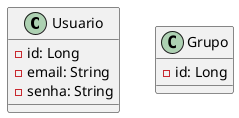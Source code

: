 @startuml
class Usuario {
    - id: Long
    - email: String
    - senha: String
}

class Grupo {
    - id: Long
}

@enduml